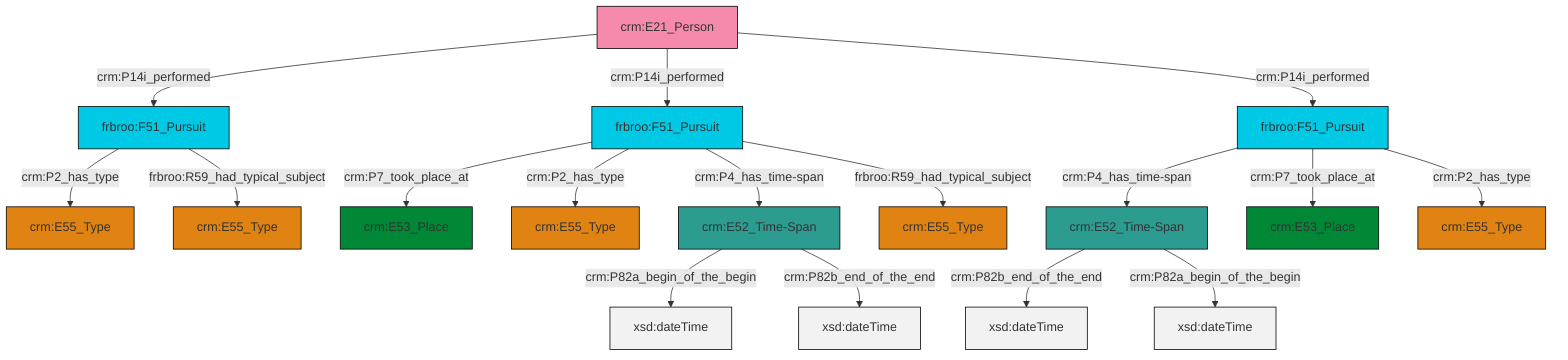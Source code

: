 graph TD
classDef Literal fill:#f2f2f2,stroke:#000000;
classDef CRM_Entity fill:#FFFFFF,stroke:#000000;
classDef Temporal_Entity fill:#00C9E6, stroke:#000000;
classDef Type fill:#E18312, stroke:#000000;
classDef Time-Span fill:#2C9C91, stroke:#000000;
classDef Appellation fill:#FFEB7F, stroke:#000000;
classDef Place fill:#008836, stroke:#000000;
classDef Persistent_Item fill:#B266B2, stroke:#000000;
classDef Conceptual_Object fill:#FFD700, stroke:#000000;
classDef Physical_Thing fill:#D2B48C, stroke:#000000;
classDef Actor fill:#f58aad, stroke:#000000;
classDef PC_Classes fill:#4ce600, stroke:#000000;
classDef Multi fill:#cccccc,stroke:#000000;

2["crm:E52_Time-Span"]:::Time-Span -->|crm:P82a_begin_of_the_begin| 3[xsd:dateTime]:::Literal
4["frbroo:F51_Pursuit"]:::Temporal_Entity -->|crm:P7_took_place_at| 5["crm:E53_Place"]:::Place
4["frbroo:F51_Pursuit"]:::Temporal_Entity -->|crm:P2_has_type| 6["crm:E55_Type"]:::Type
7["crm:E52_Time-Span"]:::Time-Span -->|crm:P82b_end_of_the_end| 8[xsd:dateTime]:::Literal
11["crm:E21_Person"]:::Actor -->|crm:P14i_performed| 12["frbroo:F51_Pursuit"]:::Temporal_Entity
7["crm:E52_Time-Span"]:::Time-Span -->|crm:P82a_begin_of_the_begin| 15[xsd:dateTime]:::Literal
16["frbroo:F51_Pursuit"]:::Temporal_Entity -->|crm:P4_has_time-span| 7["crm:E52_Time-Span"]:::Time-Span
16["frbroo:F51_Pursuit"]:::Temporal_Entity -->|crm:P7_took_place_at| 13["crm:E53_Place"]:::Place
4["frbroo:F51_Pursuit"]:::Temporal_Entity -->|crm:P4_has_time-span| 2["crm:E52_Time-Span"]:::Time-Span
16["frbroo:F51_Pursuit"]:::Temporal_Entity -->|crm:P2_has_type| 9["crm:E55_Type"]:::Type
11["crm:E21_Person"]:::Actor -->|crm:P14i_performed| 4["frbroo:F51_Pursuit"]:::Temporal_Entity
2["crm:E52_Time-Span"]:::Time-Span -->|crm:P82b_end_of_the_end| 32[xsd:dateTime]:::Literal
12["frbroo:F51_Pursuit"]:::Temporal_Entity -->|crm:P2_has_type| 0["crm:E55_Type"]:::Type
4["frbroo:F51_Pursuit"]:::Temporal_Entity -->|frbroo:R59_had_typical_subject| 18["crm:E55_Type"]:::Type
11["crm:E21_Person"]:::Actor -->|crm:P14i_performed| 16["frbroo:F51_Pursuit"]:::Temporal_Entity
12["frbroo:F51_Pursuit"]:::Temporal_Entity -->|frbroo:R59_had_typical_subject| 27["crm:E55_Type"]:::Type